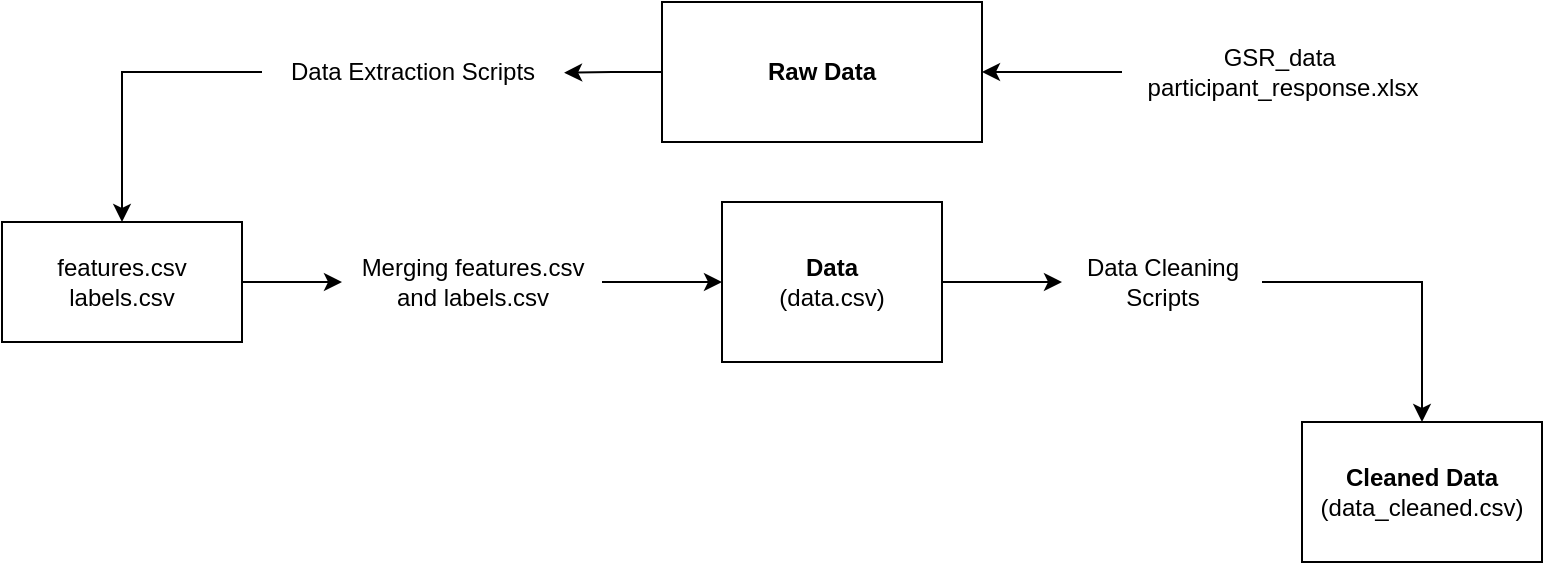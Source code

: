 <mxfile version="24.5.3" type="device">
  <diagram name="Page-1" id="4h5rcGQ37CvVrqgL6BRg">
    <mxGraphModel dx="1657" dy="524" grid="1" gridSize="10" guides="1" tooltips="1" connect="1" arrows="1" fold="1" page="1" pageScale="1" pageWidth="850" pageHeight="1100" math="0" shadow="0">
      <root>
        <mxCell id="0" />
        <mxCell id="1" parent="0" />
        <mxCell id="G27XcJ3L38covOuvppiz-40" style="edgeStyle=orthogonalEdgeStyle;rounded=0;orthogonalLoop=1;jettySize=auto;html=1;entryX=1.007;entryY=0.512;entryDx=0;entryDy=0;entryPerimeter=0;" edge="1" parent="1" source="G27XcJ3L38covOuvppiz-9" target="G27XcJ3L38covOuvppiz-15">
          <mxGeometry relative="1" as="geometry">
            <mxPoint x="270" y="65" as="targetPoint" />
          </mxGeometry>
        </mxCell>
        <mxCell id="G27XcJ3L38covOuvppiz-9" value="&lt;b&gt;Raw Data&lt;/b&gt;" style="html=1;whiteSpace=wrap;" vertex="1" parent="1">
          <mxGeometry x="320" y="30" width="160" height="70" as="geometry" />
        </mxCell>
        <mxCell id="G27XcJ3L38covOuvppiz-43" style="edgeStyle=orthogonalEdgeStyle;rounded=0;orthogonalLoop=1;jettySize=auto;html=1;entryX=0.5;entryY=0;entryDx=0;entryDy=0;" edge="1" parent="1" source="G27XcJ3L38covOuvppiz-15" target="G27XcJ3L38covOuvppiz-38">
          <mxGeometry relative="1" as="geometry" />
        </mxCell>
        <mxCell id="G27XcJ3L38covOuvppiz-15" value="Data Extraction Scripts" style="text;html=1;align=center;verticalAlign=middle;resizable=0;points=[];autosize=1;strokeColor=none;fillColor=none;" vertex="1" parent="1">
          <mxGeometry x="120" y="50" width="150" height="30" as="geometry" />
        </mxCell>
        <mxCell id="G27XcJ3L38covOuvppiz-44" style="edgeStyle=orthogonalEdgeStyle;rounded=0;orthogonalLoop=1;jettySize=auto;html=1;" edge="1" parent="1" source="G27XcJ3L38covOuvppiz-24" target="G27XcJ3L38covOuvppiz-45">
          <mxGeometry relative="1" as="geometry">
            <mxPoint x="360" y="170" as="targetPoint" />
          </mxGeometry>
        </mxCell>
        <mxCell id="G27XcJ3L38covOuvppiz-24" value="Merging features.csv&lt;div&gt;&amp;nbsp;and&amp;nbsp;&lt;span style=&quot;background-color: initial;&quot;&gt;labels.csv&amp;nbsp;&lt;/span&gt;&lt;/div&gt;" style="text;html=1;align=center;verticalAlign=middle;resizable=0;points=[];autosize=1;strokeColor=none;fillColor=none;" vertex="1" parent="1">
          <mxGeometry x="160" y="150" width="130" height="40" as="geometry" />
        </mxCell>
        <mxCell id="G27XcJ3L38covOuvppiz-33" style="edgeStyle=orthogonalEdgeStyle;rounded=0;orthogonalLoop=1;jettySize=auto;html=1;entryX=1;entryY=0.5;entryDx=0;entryDy=0;" edge="1" parent="1" source="G27XcJ3L38covOuvppiz-31" target="G27XcJ3L38covOuvppiz-9">
          <mxGeometry relative="1" as="geometry" />
        </mxCell>
        <mxCell id="G27XcJ3L38covOuvppiz-31" value="GSR_data&amp;nbsp;&lt;div&gt;&lt;span style=&quot;background-color: initial;&quot;&gt;participant_response.xlsx&lt;/span&gt;&lt;/div&gt;" style="text;html=1;align=center;verticalAlign=middle;resizable=0;points=[];autosize=1;strokeColor=none;fillColor=none;" vertex="1" parent="1">
          <mxGeometry x="550" y="45" width="160" height="40" as="geometry" />
        </mxCell>
        <mxCell id="G27XcJ3L38covOuvppiz-39" style="edgeStyle=orthogonalEdgeStyle;rounded=0;orthogonalLoop=1;jettySize=auto;html=1;" edge="1" parent="1" source="G27XcJ3L38covOuvppiz-38" target="G27XcJ3L38covOuvppiz-24">
          <mxGeometry relative="1" as="geometry" />
        </mxCell>
        <mxCell id="G27XcJ3L38covOuvppiz-38" value="features.csv&lt;div&gt;labels.csv&lt;/div&gt;" style="whiteSpace=wrap;html=1;" vertex="1" parent="1">
          <mxGeometry x="-10" y="140" width="120" height="60" as="geometry" />
        </mxCell>
        <mxCell id="G27XcJ3L38covOuvppiz-46" style="edgeStyle=orthogonalEdgeStyle;rounded=0;orthogonalLoop=1;jettySize=auto;html=1;" edge="1" parent="1" source="G27XcJ3L38covOuvppiz-45" target="G27XcJ3L38covOuvppiz-47">
          <mxGeometry relative="1" as="geometry">
            <mxPoint x="530" y="170" as="targetPoint" />
          </mxGeometry>
        </mxCell>
        <mxCell id="G27XcJ3L38covOuvppiz-45" value="&lt;b&gt;Data&lt;/b&gt;&lt;div&gt;(data.csv)&lt;/div&gt;" style="html=1;whiteSpace=wrap;" vertex="1" parent="1">
          <mxGeometry x="350" y="130" width="110" height="80" as="geometry" />
        </mxCell>
        <mxCell id="G27XcJ3L38covOuvppiz-50" style="edgeStyle=orthogonalEdgeStyle;rounded=0;orthogonalLoop=1;jettySize=auto;html=1;entryX=0.5;entryY=0;entryDx=0;entryDy=0;" edge="1" parent="1" source="G27XcJ3L38covOuvppiz-47" target="G27XcJ3L38covOuvppiz-49">
          <mxGeometry relative="1" as="geometry" />
        </mxCell>
        <mxCell id="G27XcJ3L38covOuvppiz-47" value="Data Cleaning&lt;div&gt;Scripts&lt;/div&gt;" style="text;html=1;align=center;verticalAlign=middle;resizable=0;points=[];autosize=1;strokeColor=none;fillColor=none;" vertex="1" parent="1">
          <mxGeometry x="520" y="150" width="100" height="40" as="geometry" />
        </mxCell>
        <mxCell id="G27XcJ3L38covOuvppiz-49" value="&lt;b&gt;Cleaned Data&lt;/b&gt;&lt;div&gt;(data_cleaned.csv)&lt;/div&gt;" style="whiteSpace=wrap;html=1;" vertex="1" parent="1">
          <mxGeometry x="640" y="240" width="120" height="70" as="geometry" />
        </mxCell>
      </root>
    </mxGraphModel>
  </diagram>
</mxfile>
